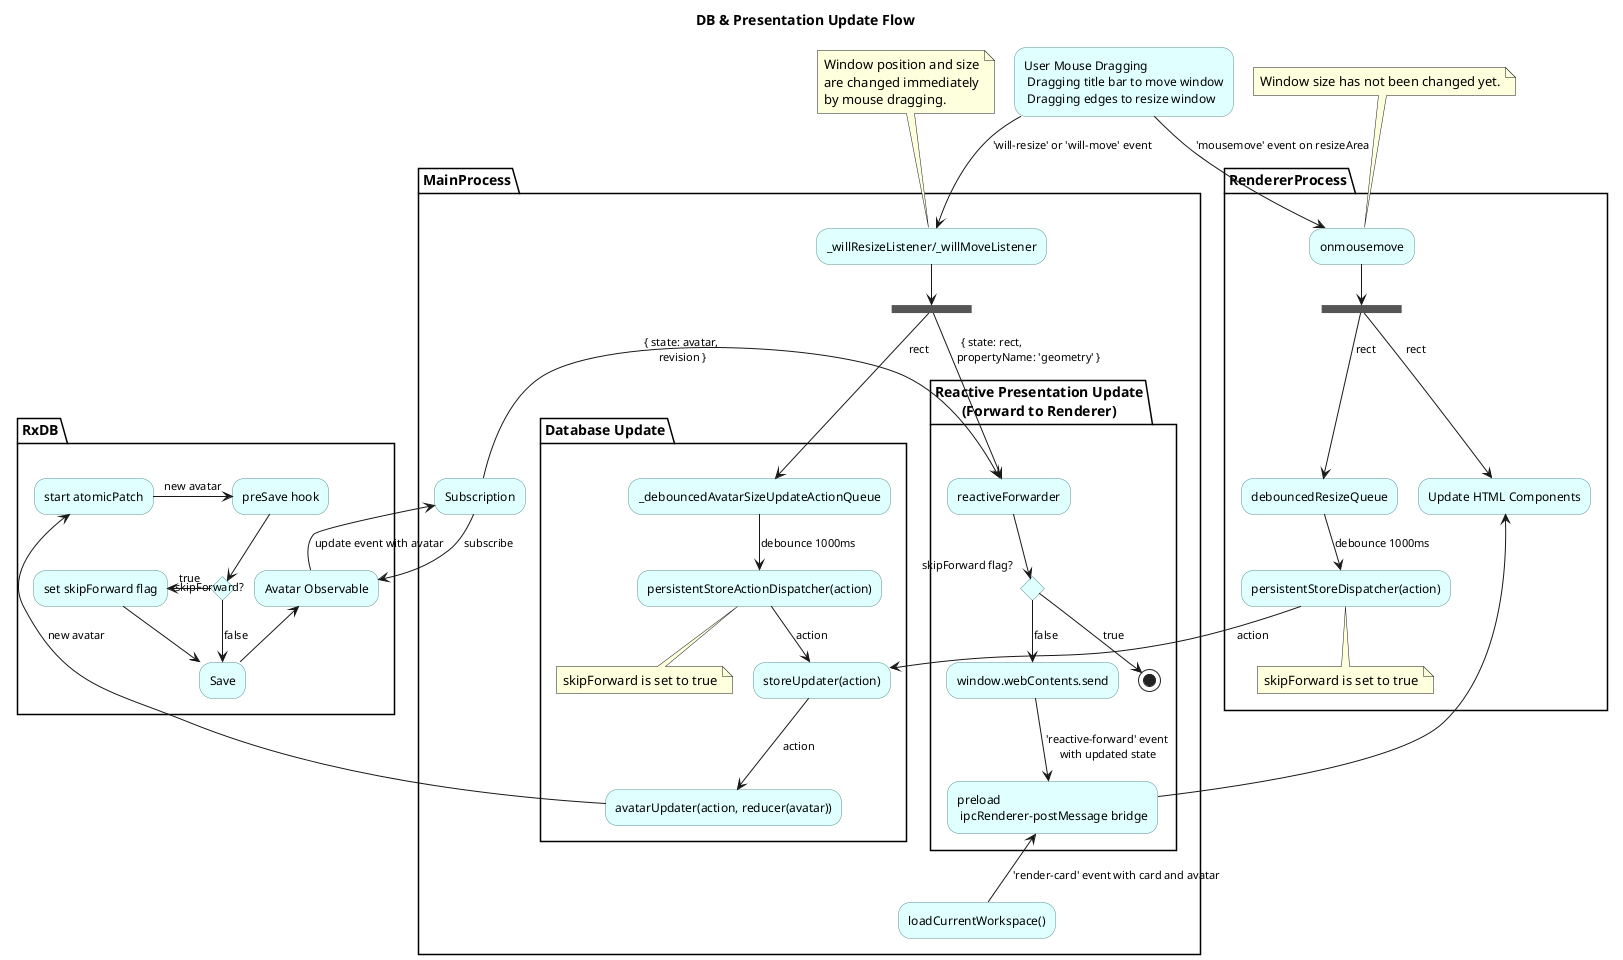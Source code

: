 ' PlantUML
@startuml
title DB & Presentation Update Flow

skinparam activity {
  BackgroundColor #e0ffff
  BorderColor #609090
}


partition MainProcess {
    "_willResizeListener/_willMoveListener" -down-> ===B1===

    partition "Database Update" {
        ===B1=== --> [rect] "_debouncedAvatarSizeUpdateActionQueue"
        "_debouncedAvatarSizeUpdateActionQueue" --> [debounce 1000ms] "persistentStoreActionDispatcher(action)"
        note bottom 
            skipForward is set to true
        end note    
        "persistentStoreActionDispatcher(action)" --> [action] "storeUpdater(action)"
        "storeUpdater(action)" --> [action] "avatarUpdater(action, reducer(avatar))"
    }
    partition "Reactive Presentation Update\n(Forward to Renderer)" {
        ===B1=== --> [{ state: rect,                         \n propertyName: 'geometry' }] "reactiveForwarder"
        if "skipForward flag?" then
            -->[true] (*)
        else
            -->[false] "window.webContents.send"
        endif
        "window.webContents.send" --> ['reactive-forward' event\n with updated state] "preload\n ipcRenderer-postMessage bridge"
    }
    "Subscription" -right-> [{ state: avatar,\n revision }] "reactiveForwarder"    
    "loadCurrentWorkspace()" -up-> ['render-card' event with card and avatar] "preload\n ipcRenderer-postMessage bridge" 

}

partition RxDB {
    "avatarUpdater(action, reducer(avatar))" --> [new avatar] "start atomicPatch"    
    "start atomicPatch" -left-> [new avatar] "preSave hook"
    if "skipForward?" then 
        -left-> [true] "set skipForward flag"
        -right-> "Save"
    else 
        --> [false] "Save"
    "Save" -up-> "Avatar Observable"        

    "Subscription" --> [subscribe] "Avatar Observable"
    "Avatar Observable" --> [update event with avatar] "Subscription"
}            

partition RendererProcess {
    "preload\n ipcRenderer-postMessage bridge" --> "Update HTML Components"
    "onmousemove" --> ===B2===
     --> [rect] "Update HTML Components"
    ===B2=== --> [rect] "debouncedResizeQueue"
    "debouncedResizeQueue" --> [debounce 1000ms] "persistentStoreDispatcher(action)"
    note bottom 
      skipForward is set to true
    end note    
    "persistentStoreDispatcher(action)" --> [action] "storeUpdater(action)" 
}

"User Mouse Dragging\n Dragging title bar to move window\n Dragging edges to resize window" --> ['will-resize' or 'will-move' event] "_willResizeListener/_willMoveListener"
note top
    Window position and size
    are changed immediately
    by mouse dragging.
end note

"User Mouse Dragging\n Dragging title bar to move window\n Dragging edges to resize window" -left-> ['mousemove' event on resizeArea] "onmousemove"
note top
    Window size has not been changed yet.
end note
